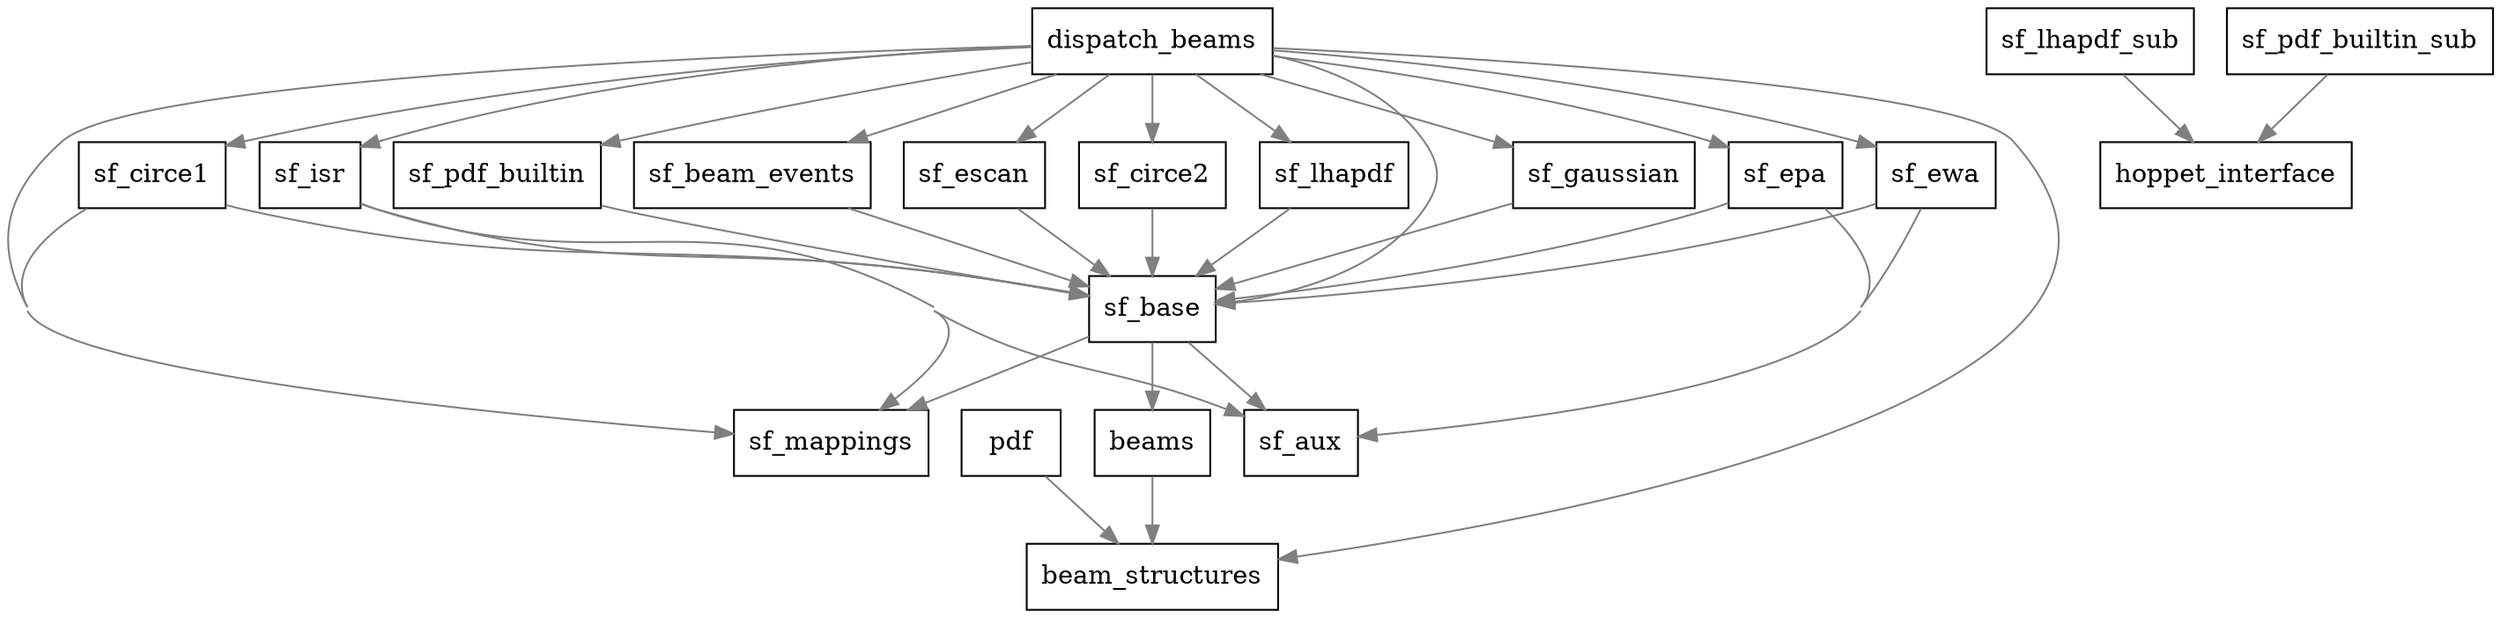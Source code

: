 
digraph G {
concentrate=true
splines=true
node[shape=record,style=filled,fillcolor=white]
edge[color=gray50]
dispatch_beams -> sf_circe2
sf_ewa -> sf_aux
dispatch_beams -> sf_lhapdf
dispatch_beams -> sf_circe1
sf_base -> sf_mappings
beams -> beam_structures
sf_gaussian -> sf_base
dispatch_beams -> sf_pdf_builtin
sf_circe1 -> sf_base
sf_isr -> sf_mappings
sf_base -> sf_aux
sf_pdf_builtin -> sf_base
dispatch_beams -> sf_epa
dispatch_beams -> sf_beam_events
sf_circe1 -> sf_mappings
pdf -> beam_structures
sf_epa -> sf_base
dispatch_beams -> sf_isr
sf_epa -> sf_aux
dispatch_beams -> sf_gaussian
sf_circe2 -> sf_base
sf_base -> beams
sf_ewa -> sf_base
dispatch_beams -> sf_mappings
sf_lhapdf_sub -> hoppet_interface
sf_lhapdf -> sf_base
dispatch_beams -> sf_escan
sf_isr -> sf_aux
dispatch_beams -> sf_base
sf_escan -> sf_base
sf_pdf_builtin_sub -> hoppet_interface
dispatch_beams -> sf_ewa
sf_isr -> sf_base
dispatch_beams -> beam_structures
sf_beam_events -> sf_base
 }

